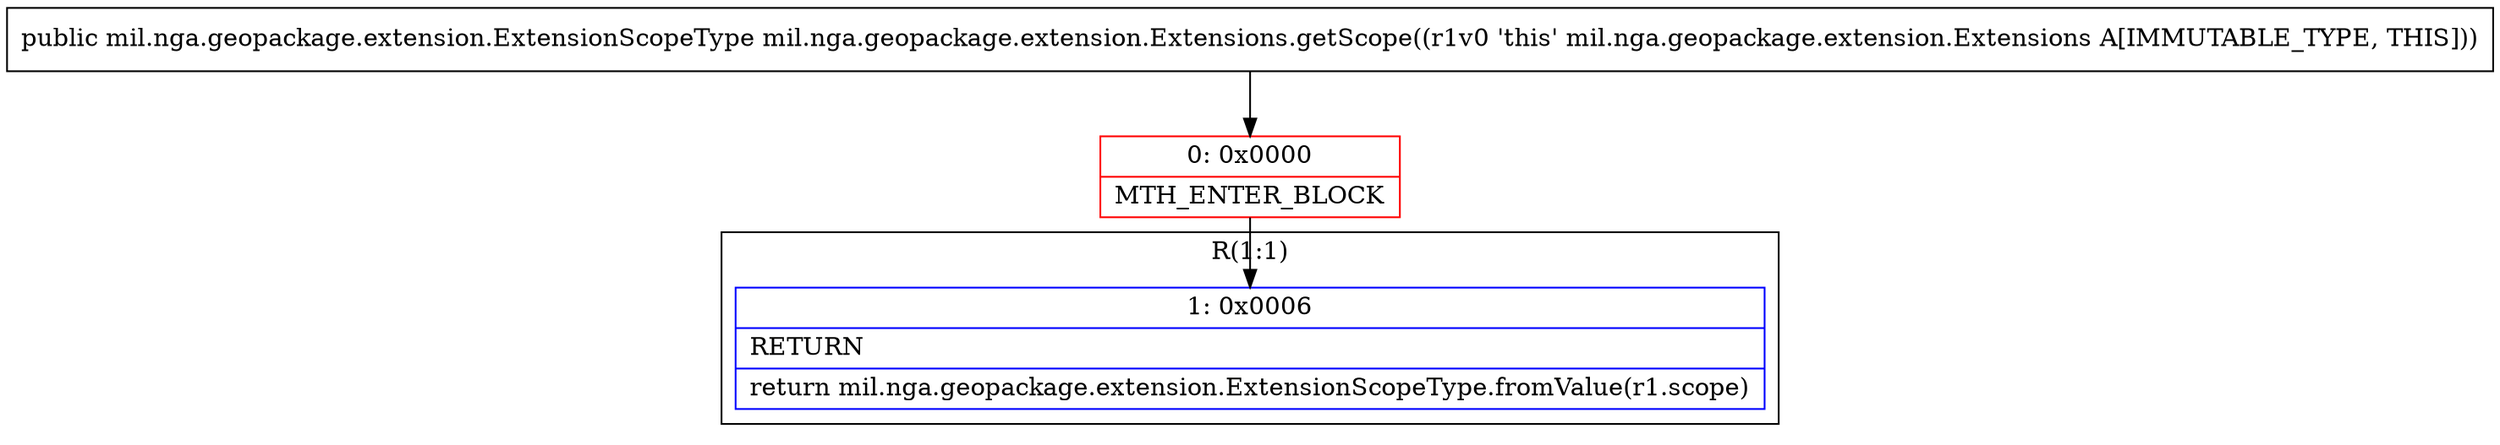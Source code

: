 digraph "CFG formil.nga.geopackage.extension.Extensions.getScope()Lmil\/nga\/geopackage\/extension\/ExtensionScopeType;" {
subgraph cluster_Region_1158961589 {
label = "R(1:1)";
node [shape=record,color=blue];
Node_1 [shape=record,label="{1\:\ 0x0006|RETURN\l|return mil.nga.geopackage.extension.ExtensionScopeType.fromValue(r1.scope)\l}"];
}
Node_0 [shape=record,color=red,label="{0\:\ 0x0000|MTH_ENTER_BLOCK\l}"];
MethodNode[shape=record,label="{public mil.nga.geopackage.extension.ExtensionScopeType mil.nga.geopackage.extension.Extensions.getScope((r1v0 'this' mil.nga.geopackage.extension.Extensions A[IMMUTABLE_TYPE, THIS])) }"];
MethodNode -> Node_0;
Node_0 -> Node_1;
}

